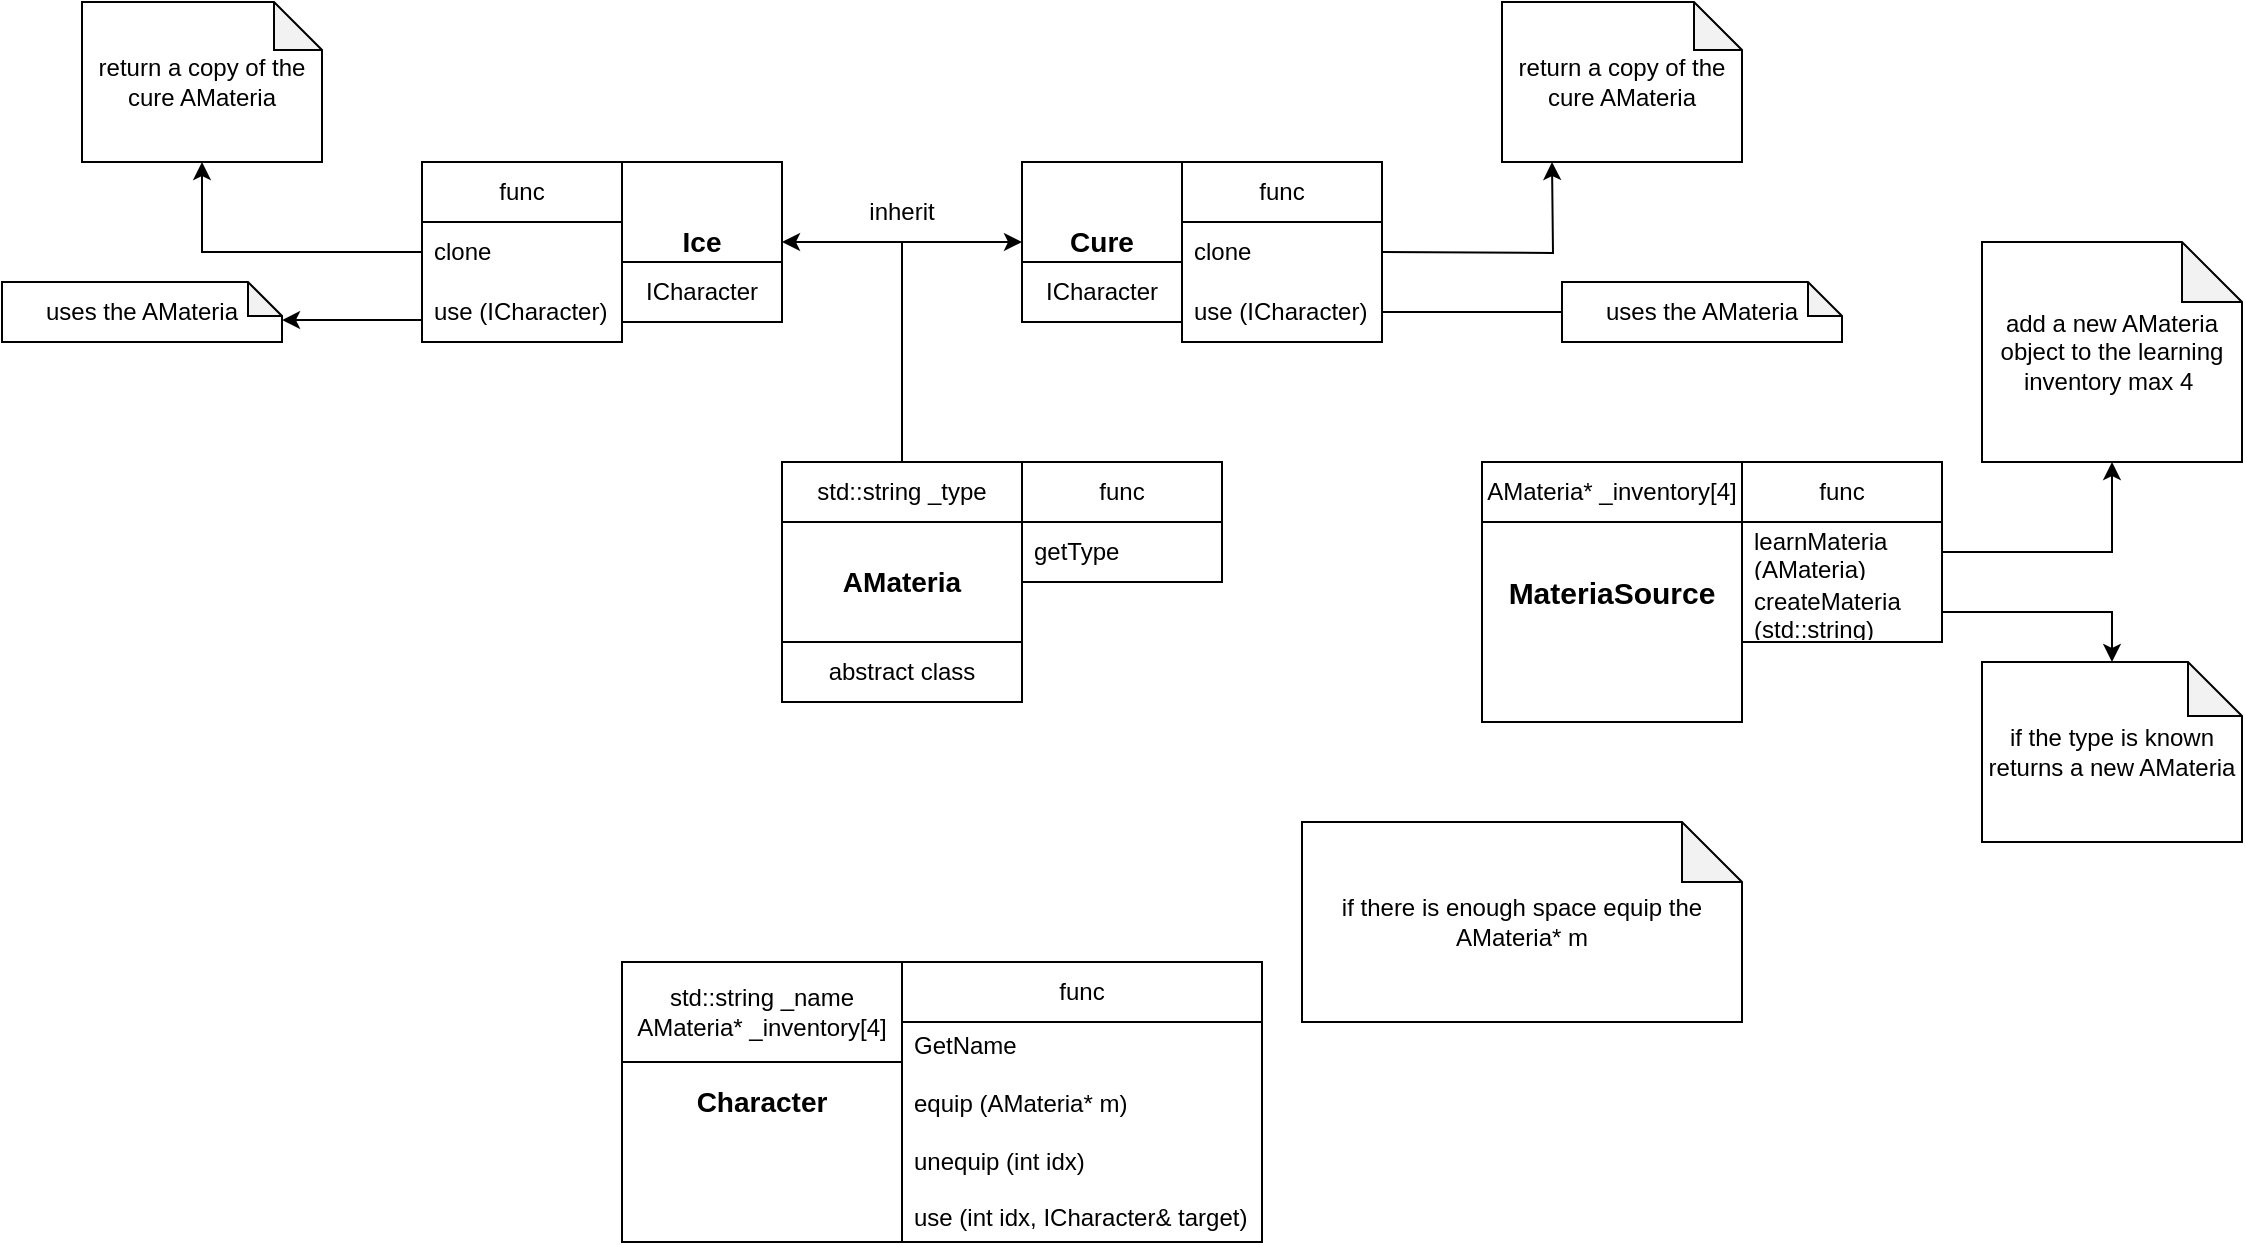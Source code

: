 <mxfile version="24.8.0">
  <diagram name="Page-1" id="e56a1550-8fbb-45ad-956c-1786394a9013">
    <mxGraphModel dx="1780" dy="718" grid="1" gridSize="10" guides="1" tooltips="1" connect="1" arrows="1" fold="1" page="1" pageScale="1" pageWidth="1100" pageHeight="850" background="none" math="0" shadow="0">
      <root>
        <mxCell id="0" />
        <mxCell id="1" parent="0" />
        <mxCell id="92ZO8FLdLCJEEevnyuCZ-19" value="" style="edgeStyle=orthogonalEdgeStyle;rounded=0;orthogonalLoop=1;jettySize=auto;html=1;entryX=0;entryY=0.5;entryDx=0;entryDy=0;" edge="1" parent="1" source="92ZO8FLdLCJEEevnyuCZ-10" target="92ZO8FLdLCJEEevnyuCZ-20">
          <mxGeometry relative="1" as="geometry">
            <mxPoint x="370" y="160" as="targetPoint" />
          </mxGeometry>
        </mxCell>
        <mxCell id="92ZO8FLdLCJEEevnyuCZ-10" value="&lt;font style=&quot;font-size: 14px;&quot;&gt;&lt;b&gt;AMateria&lt;/b&gt;&lt;/font&gt;" style="whiteSpace=wrap;html=1;aspect=fixed;" vertex="1" parent="1">
          <mxGeometry x="310" y="270" width="120" height="120" as="geometry" />
        </mxCell>
        <mxCell id="92ZO8FLdLCJEEevnyuCZ-15" value="abstract class" style="text;html=1;align=center;verticalAlign=middle;whiteSpace=wrap;rounded=0;strokeColor=default;" vertex="1" parent="1">
          <mxGeometry x="310" y="360" width="120" height="30" as="geometry" />
        </mxCell>
        <mxCell id="92ZO8FLdLCJEEevnyuCZ-17" value="std::string _type" style="text;html=1;align=center;verticalAlign=middle;whiteSpace=wrap;rounded=0;strokeColor=default;" vertex="1" parent="1">
          <mxGeometry x="310" y="270" width="120" height="30" as="geometry" />
        </mxCell>
        <mxCell id="92ZO8FLdLCJEEevnyuCZ-20" value="&lt;b&gt;&lt;font style=&quot;font-size: 14px;&quot;&gt;Cure&lt;/font&gt;&lt;/b&gt;" style="whiteSpace=wrap;html=1;aspect=fixed;" vertex="1" parent="1">
          <mxGeometry x="430" y="120" width="80" height="80" as="geometry" />
        </mxCell>
        <mxCell id="92ZO8FLdLCJEEevnyuCZ-21" value="&lt;b&gt;&lt;font style=&quot;font-size: 14px;&quot;&gt;Ice&lt;/font&gt;&lt;/b&gt;" style="whiteSpace=wrap;html=1;aspect=fixed;" vertex="1" parent="1">
          <mxGeometry x="230" y="120" width="80" height="80" as="geometry" />
        </mxCell>
        <mxCell id="92ZO8FLdLCJEEevnyuCZ-22" value="" style="edgeStyle=orthogonalEdgeStyle;rounded=0;orthogonalLoop=1;jettySize=auto;html=1;entryX=1;entryY=0.5;entryDx=0;entryDy=0;exitX=0.5;exitY=0;exitDx=0;exitDy=0;" edge="1" parent="1" source="92ZO8FLdLCJEEevnyuCZ-17" target="92ZO8FLdLCJEEevnyuCZ-21">
          <mxGeometry relative="1" as="geometry">
            <mxPoint x="380" y="280" as="sourcePoint" />
            <mxPoint x="440" y="170" as="targetPoint" />
            <Array as="points">
              <mxPoint x="370" y="160" />
            </Array>
          </mxGeometry>
        </mxCell>
        <mxCell id="92ZO8FLdLCJEEevnyuCZ-23" value="ICharacter" style="text;html=1;align=center;verticalAlign=middle;whiteSpace=wrap;rounded=0;strokeColor=default;" vertex="1" parent="1">
          <mxGeometry x="230" y="170" width="80" height="30" as="geometry" />
        </mxCell>
        <mxCell id="92ZO8FLdLCJEEevnyuCZ-24" value="ICharacter" style="text;html=1;align=center;verticalAlign=middle;whiteSpace=wrap;rounded=0;strokeColor=default;" vertex="1" parent="1">
          <mxGeometry x="430" y="170" width="80" height="30" as="geometry" />
        </mxCell>
        <mxCell id="92ZO8FLdLCJEEevnyuCZ-25" value="inherit" style="text;html=1;align=center;verticalAlign=middle;whiteSpace=wrap;rounded=0;" vertex="1" parent="1">
          <mxGeometry x="340" y="130" width="60" height="30" as="geometry" />
        </mxCell>
        <mxCell id="92ZO8FLdLCJEEevnyuCZ-26" value="&lt;b&gt;&lt;font style=&quot;font-size: 15px;&quot;&gt;MateriaSource&lt;/font&gt;&lt;/b&gt;" style="whiteSpace=wrap;html=1;aspect=fixed;" vertex="1" parent="1">
          <mxGeometry x="660" y="270" width="130" height="130" as="geometry" />
        </mxCell>
        <mxCell id="92ZO8FLdLCJEEevnyuCZ-27" value="AMateria* _inventory[4]" style="text;html=1;align=center;verticalAlign=middle;whiteSpace=wrap;rounded=0;strokeColor=default;" vertex="1" parent="1">
          <mxGeometry x="660" y="270" width="130" height="30" as="geometry" />
        </mxCell>
        <mxCell id="92ZO8FLdLCJEEevnyuCZ-29" value="func" style="swimlane;fontStyle=0;childLayout=stackLayout;horizontal=1;startSize=30;horizontalStack=0;resizeParent=1;resizeParentMax=0;resizeLast=0;collapsible=1;marginBottom=0;whiteSpace=wrap;html=1;" vertex="1" parent="1">
          <mxGeometry x="510" y="120" width="100" height="90" as="geometry" />
        </mxCell>
        <mxCell id="92ZO8FLdLCJEEevnyuCZ-30" value="clone" style="text;strokeColor=none;fillColor=none;align=left;verticalAlign=middle;spacingLeft=4;spacingRight=4;overflow=hidden;points=[[0,0.5],[1,0.5]];portConstraint=eastwest;rotatable=0;whiteSpace=wrap;html=1;" vertex="1" parent="92ZO8FLdLCJEEevnyuCZ-29">
          <mxGeometry y="30" width="100" height="30" as="geometry" />
        </mxCell>
        <mxCell id="92ZO8FLdLCJEEevnyuCZ-31" value="use (ICharacter)" style="text;strokeColor=none;fillColor=none;align=left;verticalAlign=middle;spacingLeft=4;spacingRight=4;overflow=hidden;points=[[0,0.5],[1,0.5]];portConstraint=eastwest;rotatable=0;whiteSpace=wrap;html=1;" vertex="1" parent="92ZO8FLdLCJEEevnyuCZ-29">
          <mxGeometry y="60" width="100" height="30" as="geometry" />
        </mxCell>
        <mxCell id="92ZO8FLdLCJEEevnyuCZ-33" value="func" style="swimlane;fontStyle=0;childLayout=stackLayout;horizontal=1;startSize=30;horizontalStack=0;resizeParent=1;resizeParentMax=0;resizeLast=0;collapsible=1;marginBottom=0;whiteSpace=wrap;html=1;" vertex="1" parent="1">
          <mxGeometry x="130" y="120" width="100" height="90" as="geometry" />
        </mxCell>
        <mxCell id="92ZO8FLdLCJEEevnyuCZ-34" value="clone" style="text;strokeColor=none;fillColor=none;align=left;verticalAlign=middle;spacingLeft=4;spacingRight=4;overflow=hidden;points=[[0,0.5],[1,0.5]];portConstraint=eastwest;rotatable=0;whiteSpace=wrap;html=1;" vertex="1" parent="92ZO8FLdLCJEEevnyuCZ-33">
          <mxGeometry y="30" width="100" height="30" as="geometry" />
        </mxCell>
        <mxCell id="92ZO8FLdLCJEEevnyuCZ-35" value="use (ICharacter)" style="text;strokeColor=none;fillColor=none;align=left;verticalAlign=middle;spacingLeft=4;spacingRight=4;overflow=hidden;points=[[0,0.5],[1,0.5]];portConstraint=eastwest;rotatable=0;whiteSpace=wrap;html=1;" vertex="1" parent="92ZO8FLdLCJEEevnyuCZ-33">
          <mxGeometry y="60" width="100" height="30" as="geometry" />
        </mxCell>
        <mxCell id="92ZO8FLdLCJEEevnyuCZ-36" value="func" style="swimlane;fontStyle=0;childLayout=stackLayout;horizontal=1;startSize=30;horizontalStack=0;resizeParent=1;resizeParentMax=0;resizeLast=0;collapsible=1;marginBottom=0;whiteSpace=wrap;html=1;" vertex="1" parent="1">
          <mxGeometry x="430" y="270" width="100" height="60" as="geometry">
            <mxRectangle x="430" y="270" width="60" height="30" as="alternateBounds" />
          </mxGeometry>
        </mxCell>
        <mxCell id="92ZO8FLdLCJEEevnyuCZ-37" value="getType" style="text;strokeColor=none;fillColor=none;align=left;verticalAlign=middle;spacingLeft=4;spacingRight=4;overflow=hidden;points=[[0,0.5],[1,0.5]];portConstraint=eastwest;rotatable=0;whiteSpace=wrap;html=1;" vertex="1" parent="92ZO8FLdLCJEEevnyuCZ-36">
          <mxGeometry y="30" width="100" height="30" as="geometry" />
        </mxCell>
        <mxCell id="92ZO8FLdLCJEEevnyuCZ-39" value="func" style="swimlane;fontStyle=0;childLayout=stackLayout;horizontal=1;startSize=30;horizontalStack=0;resizeParent=1;resizeParentMax=0;resizeLast=0;collapsible=1;marginBottom=0;whiteSpace=wrap;html=1;" vertex="1" parent="1">
          <mxGeometry x="790" y="270" width="100" height="90" as="geometry" />
        </mxCell>
        <mxCell id="92ZO8FLdLCJEEevnyuCZ-40" value="learnMateria (AMateria)" style="text;strokeColor=none;fillColor=none;align=left;verticalAlign=middle;spacingLeft=4;spacingRight=4;overflow=hidden;points=[[0,0.5],[1,0.5]];portConstraint=eastwest;rotatable=0;whiteSpace=wrap;html=1;" vertex="1" parent="92ZO8FLdLCJEEevnyuCZ-39">
          <mxGeometry y="30" width="100" height="30" as="geometry" />
        </mxCell>
        <mxCell id="92ZO8FLdLCJEEevnyuCZ-41" value="createMateria (std::string)" style="text;strokeColor=none;fillColor=none;align=left;verticalAlign=middle;spacingLeft=4;spacingRight=4;overflow=hidden;points=[[0,0.5],[1,0.5]];portConstraint=eastwest;rotatable=0;whiteSpace=wrap;html=1;" vertex="1" parent="92ZO8FLdLCJEEevnyuCZ-39">
          <mxGeometry y="60" width="100" height="30" as="geometry" />
        </mxCell>
        <mxCell id="92ZO8FLdLCJEEevnyuCZ-44" value="func" style="swimlane;fontStyle=0;childLayout=stackLayout;horizontal=1;startSize=30;horizontalStack=0;resizeParent=1;resizeParentMax=0;resizeLast=0;collapsible=1;marginBottom=0;whiteSpace=wrap;html=1;" vertex="1" parent="1">
          <mxGeometry x="370" y="520" width="180" height="140" as="geometry">
            <mxRectangle x="430" y="270" width="60" height="30" as="alternateBounds" />
          </mxGeometry>
        </mxCell>
        <mxCell id="92ZO8FLdLCJEEevnyuCZ-45" value="GetName&lt;div&gt;&lt;br&gt;&lt;div&gt;equip (AMateria* m)&lt;/div&gt;&lt;div&gt;&lt;br&gt;&lt;/div&gt;&lt;div&gt;unequip (int idx)&lt;/div&gt;&lt;div&gt;&lt;br&gt;&lt;/div&gt;&lt;div&gt;use (int idx, ICharacter&amp;amp; target)&lt;/div&gt;&lt;/div&gt;" style="text;strokeColor=none;fillColor=none;align=left;verticalAlign=middle;spacingLeft=4;spacingRight=4;overflow=hidden;points=[[0,0.5],[1,0.5]];portConstraint=eastwest;rotatable=0;whiteSpace=wrap;html=1;" vertex="1" parent="92ZO8FLdLCJEEevnyuCZ-44">
          <mxGeometry y="30" width="180" height="110" as="geometry" />
        </mxCell>
        <mxCell id="92ZO8FLdLCJEEevnyuCZ-47" style="edgeStyle=orthogonalEdgeStyle;rounded=0;orthogonalLoop=1;jettySize=auto;html=1;entryX=0.5;entryY=1;entryDx=0;entryDy=0;entryPerimeter=0;" edge="1" parent="1" source="92ZO8FLdLCJEEevnyuCZ-40" target="92ZO8FLdLCJEEevnyuCZ-49">
          <mxGeometry relative="1" as="geometry">
            <mxPoint x="1020" y="270.0" as="targetPoint" />
          </mxGeometry>
        </mxCell>
        <mxCell id="92ZO8FLdLCJEEevnyuCZ-49" value="add a new AMateria object to the learning inventory max 4&amp;nbsp;" style="shape=note;whiteSpace=wrap;html=1;backgroundOutline=1;darkOpacity=0.05;" vertex="1" parent="1">
          <mxGeometry x="910" y="160" width="130" height="110" as="geometry" />
        </mxCell>
        <mxCell id="92ZO8FLdLCJEEevnyuCZ-50" value="if the type is known returns a new AMateria" style="shape=note;whiteSpace=wrap;html=1;backgroundOutline=1;darkOpacity=0.05;size=27;" vertex="1" parent="1">
          <mxGeometry x="910" y="370" width="130" height="90" as="geometry" />
        </mxCell>
        <mxCell id="92ZO8FLdLCJEEevnyuCZ-51" style="edgeStyle=orthogonalEdgeStyle;rounded=0;orthogonalLoop=1;jettySize=auto;html=1;entryX=0.5;entryY=0;entryDx=0;entryDy=0;entryPerimeter=0;exitX=1;exitY=0.5;exitDx=0;exitDy=0;" edge="1" parent="1" source="92ZO8FLdLCJEEevnyuCZ-41" target="92ZO8FLdLCJEEevnyuCZ-50">
          <mxGeometry relative="1" as="geometry">
            <mxPoint x="975" y="270" as="targetPoint" />
            <mxPoint x="890" y="315" as="sourcePoint" />
          </mxGeometry>
        </mxCell>
        <mxCell id="92ZO8FLdLCJEEevnyuCZ-52" style="edgeStyle=orthogonalEdgeStyle;rounded=0;orthogonalLoop=1;jettySize=auto;html=1;entryX=0.5;entryY=1;entryDx=0;entryDy=0;entryPerimeter=0;" edge="1" parent="1">
          <mxGeometry relative="1" as="geometry">
            <mxPoint x="695" y="120" as="targetPoint" />
            <mxPoint x="610" y="165" as="sourcePoint" />
          </mxGeometry>
        </mxCell>
        <mxCell id="92ZO8FLdLCJEEevnyuCZ-53" style="edgeStyle=orthogonalEdgeStyle;rounded=0;orthogonalLoop=1;jettySize=auto;html=1;exitX=1;exitY=0.5;exitDx=0;exitDy=0;" edge="1" parent="1">
          <mxGeometry relative="1" as="geometry">
            <mxPoint x="710" y="195" as="targetPoint" />
            <mxPoint x="610" y="195" as="sourcePoint" />
            <Array as="points">
              <mxPoint x="690" y="195" />
              <mxPoint x="690" y="195" />
            </Array>
          </mxGeometry>
        </mxCell>
        <mxCell id="92ZO8FLdLCJEEevnyuCZ-54" value="uses the AMateria" style="shape=note;whiteSpace=wrap;html=1;backgroundOutline=1;darkOpacity=0.05;size=17;" vertex="1" parent="1">
          <mxGeometry x="700" y="180" width="140" height="30" as="geometry" />
        </mxCell>
        <mxCell id="92ZO8FLdLCJEEevnyuCZ-55" value="return a copy of the cure AMateria" style="shape=note;whiteSpace=wrap;html=1;backgroundOutline=1;darkOpacity=0.05;size=24;" vertex="1" parent="1">
          <mxGeometry x="670" y="40" width="120" height="80" as="geometry" />
        </mxCell>
        <mxCell id="92ZO8FLdLCJEEevnyuCZ-56" style="edgeStyle=orthogonalEdgeStyle;rounded=0;orthogonalLoop=1;jettySize=auto;html=1;entryX=0.5;entryY=1;entryDx=0;entryDy=0;entryPerimeter=0;exitX=0;exitY=0.5;exitDx=0;exitDy=0;" edge="1" parent="1" source="92ZO8FLdLCJEEevnyuCZ-34" target="92ZO8FLdLCJEEevnyuCZ-59">
          <mxGeometry relative="1" as="geometry">
            <mxPoint x="-55" y="140" as="targetPoint" />
            <mxPoint x="-140" y="185" as="sourcePoint" />
          </mxGeometry>
        </mxCell>
        <mxCell id="92ZO8FLdLCJEEevnyuCZ-58" value="uses the AMateria" style="shape=note;whiteSpace=wrap;html=1;backgroundOutline=1;darkOpacity=0.05;size=17;" vertex="1" parent="1">
          <mxGeometry x="-80" y="180" width="140" height="30" as="geometry" />
        </mxCell>
        <mxCell id="92ZO8FLdLCJEEevnyuCZ-59" value="return a copy of the cure AMateria" style="shape=note;whiteSpace=wrap;html=1;backgroundOutline=1;darkOpacity=0.05;size=24;" vertex="1" parent="1">
          <mxGeometry x="-40" y="40" width="120" height="80" as="geometry" />
        </mxCell>
        <mxCell id="92ZO8FLdLCJEEevnyuCZ-61" style="edgeStyle=orthogonalEdgeStyle;rounded=0;orthogonalLoop=1;jettySize=auto;html=1;exitX=0;exitY=0.634;exitDx=0;exitDy=0;entryX=1;entryY=0.634;entryDx=0;entryDy=0;entryPerimeter=0;exitPerimeter=0;" edge="1" parent="1" source="92ZO8FLdLCJEEevnyuCZ-35" target="92ZO8FLdLCJEEevnyuCZ-58">
          <mxGeometry relative="1" as="geometry" />
        </mxCell>
        <mxCell id="92ZO8FLdLCJEEevnyuCZ-62" value="" style="group" vertex="1" connectable="0" parent="1">
          <mxGeometry x="230" y="520" width="140" height="140" as="geometry" />
        </mxCell>
        <mxCell id="92ZO8FLdLCJEEevnyuCZ-42" value="&lt;font size=&quot;1&quot;&gt;&lt;b style=&quot;font-size: 14px;&quot;&gt;Character&lt;/b&gt;&lt;/font&gt;" style="whiteSpace=wrap;html=1;aspect=fixed;" vertex="1" parent="92ZO8FLdLCJEEevnyuCZ-62">
          <mxGeometry width="140" height="140" as="geometry" />
        </mxCell>
        <mxCell id="92ZO8FLdLCJEEevnyuCZ-43" value="std::string _name&lt;div&gt;AMateria* _inventory[4]&lt;/div&gt;" style="text;html=1;align=center;verticalAlign=middle;whiteSpace=wrap;rounded=0;strokeColor=default;" vertex="1" parent="92ZO8FLdLCJEEevnyuCZ-62">
          <mxGeometry width="140" height="50" as="geometry" />
        </mxCell>
        <mxCell id="92ZO8FLdLCJEEevnyuCZ-63" value="if there is enough space equip the AMateria* m" style="shape=note;whiteSpace=wrap;html=1;backgroundOutline=1;darkOpacity=0.05;" vertex="1" parent="1">
          <mxGeometry x="570" y="450" width="220" height="100" as="geometry" />
        </mxCell>
      </root>
    </mxGraphModel>
  </diagram>
</mxfile>
